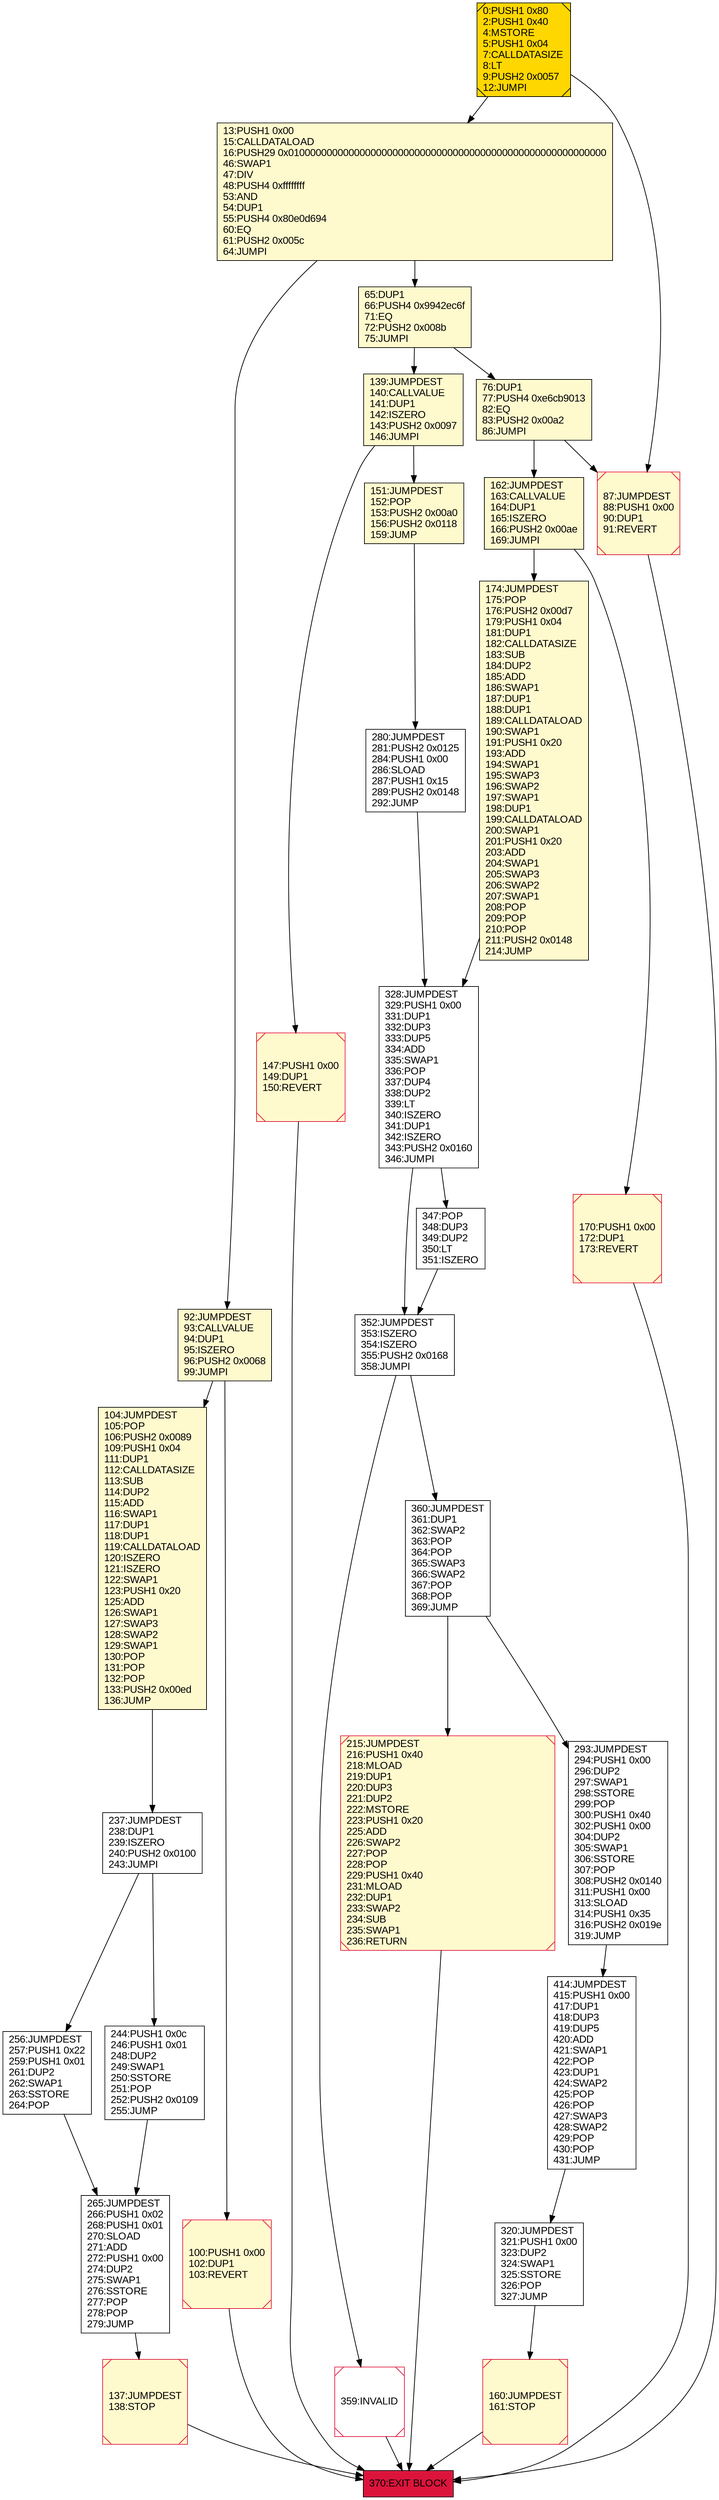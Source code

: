 digraph G {
	node [color=black fillcolor=white fontcolor=black fontname=arial shape=box style=filled]
	bgcolor=transparent
	rankdir=UD
	0 [label="0:PUSH1 0x80\l2:PUSH1 0x40\l4:MSTORE\l5:PUSH1 0x04\l7:CALLDATASIZE\l8:LT\l9:PUSH2 0x0057\l12:JUMPI\l" fillcolor=gold shape=Msquare]
	13 [label="13:PUSH1 0x00\l15:CALLDATALOAD\l16:PUSH29 0x0100000000000000000000000000000000000000000000000000000000\l46:SWAP1\l47:DIV\l48:PUSH4 0xffffffff\l53:AND\l54:DUP1\l55:PUSH4 0x80e0d694\l60:EQ\l61:PUSH2 0x005c\l64:JUMPI\l" fillcolor=lemonchiffon]
	65 [label="65:DUP1\l66:PUSH4 0x9942ec6f\l71:EQ\l72:PUSH2 0x008b\l75:JUMPI\l" fillcolor=lemonchiffon]
	76 [label="76:DUP1\l77:PUSH4 0xe6cb9013\l82:EQ\l83:PUSH2 0x00a2\l86:JUMPI\l" fillcolor=lemonchiffon]
	87 [label="87:JUMPDEST\l88:PUSH1 0x00\l90:DUP1\l91:REVERT\l" color=crimson fillcolor=lemonchiffon shape=Msquare]
	92 [label="92:JUMPDEST\l93:CALLVALUE\l94:DUP1\l95:ISZERO\l96:PUSH2 0x0068\l99:JUMPI\l" fillcolor=lemonchiffon]
	100 [label="100:PUSH1 0x00\l102:DUP1\l103:REVERT\l" color=crimson fillcolor=lemonchiffon shape=Msquare]
	104 [label="104:JUMPDEST\l105:POP\l106:PUSH2 0x0089\l109:PUSH1 0x04\l111:DUP1\l112:CALLDATASIZE\l113:SUB\l114:DUP2\l115:ADD\l116:SWAP1\l117:DUP1\l118:DUP1\l119:CALLDATALOAD\l120:ISZERO\l121:ISZERO\l122:SWAP1\l123:PUSH1 0x20\l125:ADD\l126:SWAP1\l127:SWAP3\l128:SWAP2\l129:SWAP1\l130:POP\l131:POP\l132:POP\l133:PUSH2 0x00ed\l136:JUMP\l" fillcolor=lemonchiffon]
	137 [label="137:JUMPDEST\l138:STOP\l" color=crimson fillcolor=lemonchiffon shape=Msquare]
	139 [label="139:JUMPDEST\l140:CALLVALUE\l141:DUP1\l142:ISZERO\l143:PUSH2 0x0097\l146:JUMPI\l" fillcolor=lemonchiffon]
	147 [label="147:PUSH1 0x00\l149:DUP1\l150:REVERT\l" color=crimson fillcolor=lemonchiffon shape=Msquare]
	151 [label="151:JUMPDEST\l152:POP\l153:PUSH2 0x00a0\l156:PUSH2 0x0118\l159:JUMP\l" fillcolor=lemonchiffon]
	160 [label="160:JUMPDEST\l161:STOP\l" color=crimson fillcolor=lemonchiffon shape=Msquare]
	162 [label="162:JUMPDEST\l163:CALLVALUE\l164:DUP1\l165:ISZERO\l166:PUSH2 0x00ae\l169:JUMPI\l" fillcolor=lemonchiffon]
	170 [label="170:PUSH1 0x00\l172:DUP1\l173:REVERT\l" color=crimson fillcolor=lemonchiffon shape=Msquare]
	174 [label="174:JUMPDEST\l175:POP\l176:PUSH2 0x00d7\l179:PUSH1 0x04\l181:DUP1\l182:CALLDATASIZE\l183:SUB\l184:DUP2\l185:ADD\l186:SWAP1\l187:DUP1\l188:DUP1\l189:CALLDATALOAD\l190:SWAP1\l191:PUSH1 0x20\l193:ADD\l194:SWAP1\l195:SWAP3\l196:SWAP2\l197:SWAP1\l198:DUP1\l199:CALLDATALOAD\l200:SWAP1\l201:PUSH1 0x20\l203:ADD\l204:SWAP1\l205:SWAP3\l206:SWAP2\l207:SWAP1\l208:POP\l209:POP\l210:POP\l211:PUSH2 0x0148\l214:JUMP\l" fillcolor=lemonchiffon]
	215 [label="215:JUMPDEST\l216:PUSH1 0x40\l218:MLOAD\l219:DUP1\l220:DUP3\l221:DUP2\l222:MSTORE\l223:PUSH1 0x20\l225:ADD\l226:SWAP2\l227:POP\l228:POP\l229:PUSH1 0x40\l231:MLOAD\l232:DUP1\l233:SWAP2\l234:SUB\l235:SWAP1\l236:RETURN\l" color=crimson fillcolor=lemonchiffon shape=Msquare]
	237 [label="237:JUMPDEST\l238:DUP1\l239:ISZERO\l240:PUSH2 0x0100\l243:JUMPI\l"]
	244 [label="244:PUSH1 0x0c\l246:PUSH1 0x01\l248:DUP2\l249:SWAP1\l250:SSTORE\l251:POP\l252:PUSH2 0x0109\l255:JUMP\l"]
	256 [label="256:JUMPDEST\l257:PUSH1 0x22\l259:PUSH1 0x01\l261:DUP2\l262:SWAP1\l263:SSTORE\l264:POP\l"]
	265 [label="265:JUMPDEST\l266:PUSH1 0x02\l268:PUSH1 0x01\l270:SLOAD\l271:ADD\l272:PUSH1 0x00\l274:DUP2\l275:SWAP1\l276:SSTORE\l277:POP\l278:POP\l279:JUMP\l"]
	280 [label="280:JUMPDEST\l281:PUSH2 0x0125\l284:PUSH1 0x00\l286:SLOAD\l287:PUSH1 0x15\l289:PUSH2 0x0148\l292:JUMP\l"]
	293 [label="293:JUMPDEST\l294:PUSH1 0x00\l296:DUP2\l297:SWAP1\l298:SSTORE\l299:POP\l300:PUSH1 0x40\l302:PUSH1 0x00\l304:DUP2\l305:SWAP1\l306:SSTORE\l307:POP\l308:PUSH2 0x0140\l311:PUSH1 0x00\l313:SLOAD\l314:PUSH1 0x35\l316:PUSH2 0x019e\l319:JUMP\l"]
	320 [label="320:JUMPDEST\l321:PUSH1 0x00\l323:DUP2\l324:SWAP1\l325:SSTORE\l326:POP\l327:JUMP\l"]
	328 [label="328:JUMPDEST\l329:PUSH1 0x00\l331:DUP1\l332:DUP3\l333:DUP5\l334:ADD\l335:SWAP1\l336:POP\l337:DUP4\l338:DUP2\l339:LT\l340:ISZERO\l341:DUP1\l342:ISZERO\l343:PUSH2 0x0160\l346:JUMPI\l"]
	347 [label="347:POP\l348:DUP3\l349:DUP2\l350:LT\l351:ISZERO\l"]
	352 [label="352:JUMPDEST\l353:ISZERO\l354:ISZERO\l355:PUSH2 0x0168\l358:JUMPI\l"]
	359 [label="359:INVALID\l" color=crimson shape=Msquare]
	360 [label="360:JUMPDEST\l361:DUP1\l362:SWAP2\l363:POP\l364:POP\l365:SWAP3\l366:SWAP2\l367:POP\l368:POP\l369:JUMP\l"]
	370 [label="370:EXIT BLOCK\l" fillcolor=crimson]
	414 [label="414:JUMPDEST\l415:PUSH1 0x00\l417:DUP1\l418:DUP3\l419:DUP5\l420:ADD\l421:SWAP1\l422:POP\l423:DUP1\l424:SWAP2\l425:POP\l426:POP\l427:SWAP3\l428:SWAP2\l429:POP\l430:POP\l431:JUMP\l"]
	0 -> 87
	0 -> 13
	13 -> 92
	13 -> 65
	65 -> 139
	65 -> 76
	76 -> 162
	76 -> 87
	87 -> 370
	92 -> 104
	92 -> 100
	100 -> 370
	104 -> 237
	137 -> 370
	139 -> 151
	139 -> 147
	147 -> 370
	151 -> 280
	160 -> 370
	162 -> 174
	162 -> 170
	170 -> 370
	174 -> 328
	215 -> 370
	237 -> 256
	237 -> 244
	244 -> 265
	256 -> 265
	265 -> 137
	280 -> 328
	293 -> 414
	320 -> 160
	328 -> 352
	328 -> 347
	347 -> 352
	352 -> 360
	352 -> 359
	359 -> 370
	360 -> 215
	360 -> 293
	414 -> 320
}
